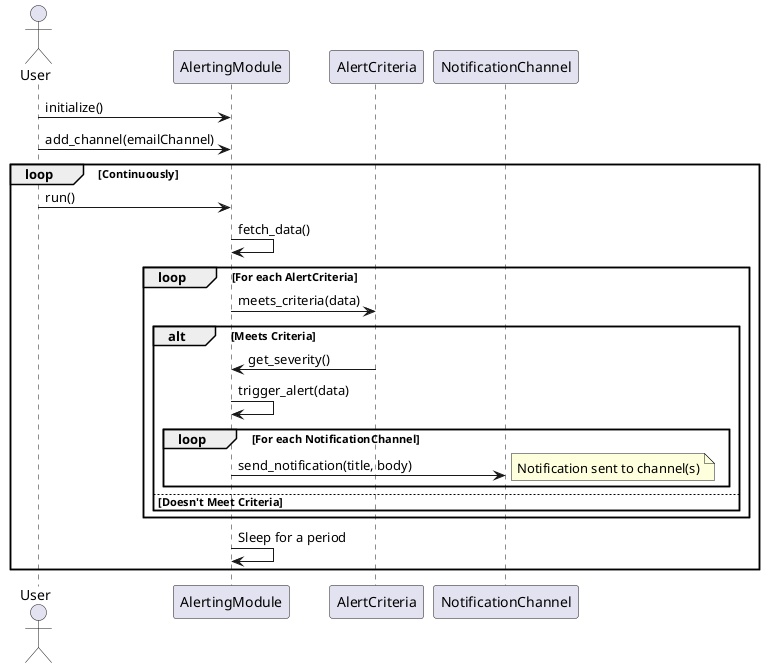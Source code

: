 @startuml Alerting Module (AM) - Sequence Diagram
actor User

User -> AlertingModule: initialize()
User -> AlertingModule: add_channel(emailChannel)
loop Continuously
  User -> AlertingModule: run()
  AlertingModule -> AlertingModule: fetch_data()
  loop For each AlertCriteria
    AlertingModule -> AlertCriteria: meets_criteria(data)
    alt Meets Criteria
      AlertCriteria -> AlertingModule: get_severity()
      AlertingModule -> AlertingModule: trigger_alert(data)
      loop For each NotificationChannel
        AlertingModule -> NotificationChannel: send_notification(title, body)
        Note right: Notification sent to channel(s)
      end
    else Doesn't Meet Criteria
      Note right: No action needed
    end
  end
  AlertingModule -> AlertingModule: Sleep for a period
end
@enduml